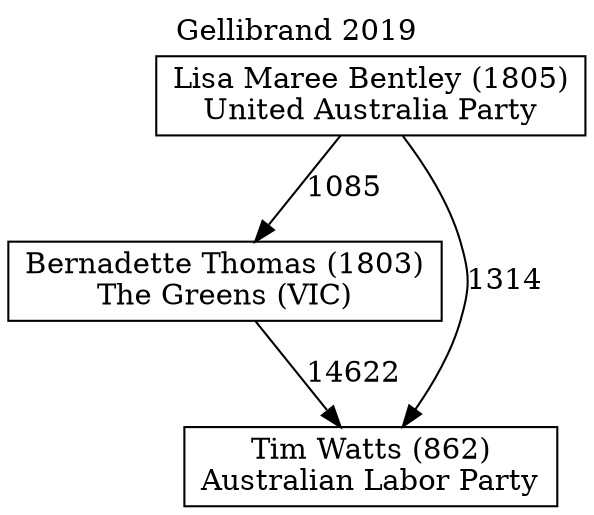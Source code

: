 // House preference flow
digraph "Tim Watts (862)_Gellibrand_2019" {
	graph [label="Gellibrand 2019" labelloc=t mclimit=10]
	node [shape=box]
	"Bernadette Thomas (1803)" [label="Bernadette Thomas (1803)
The Greens (VIC)"]
	"Lisa Maree Bentley (1805)" [label="Lisa Maree Bentley (1805)
United Australia Party"]
	"Tim Watts (862)" [label="Tim Watts (862)
Australian Labor Party"]
	"Bernadette Thomas (1803)" -> "Tim Watts (862)" [label=14622]
	"Lisa Maree Bentley (1805)" -> "Bernadette Thomas (1803)" [label=1085]
	"Lisa Maree Bentley (1805)" -> "Tim Watts (862)" [label=1314]
}
